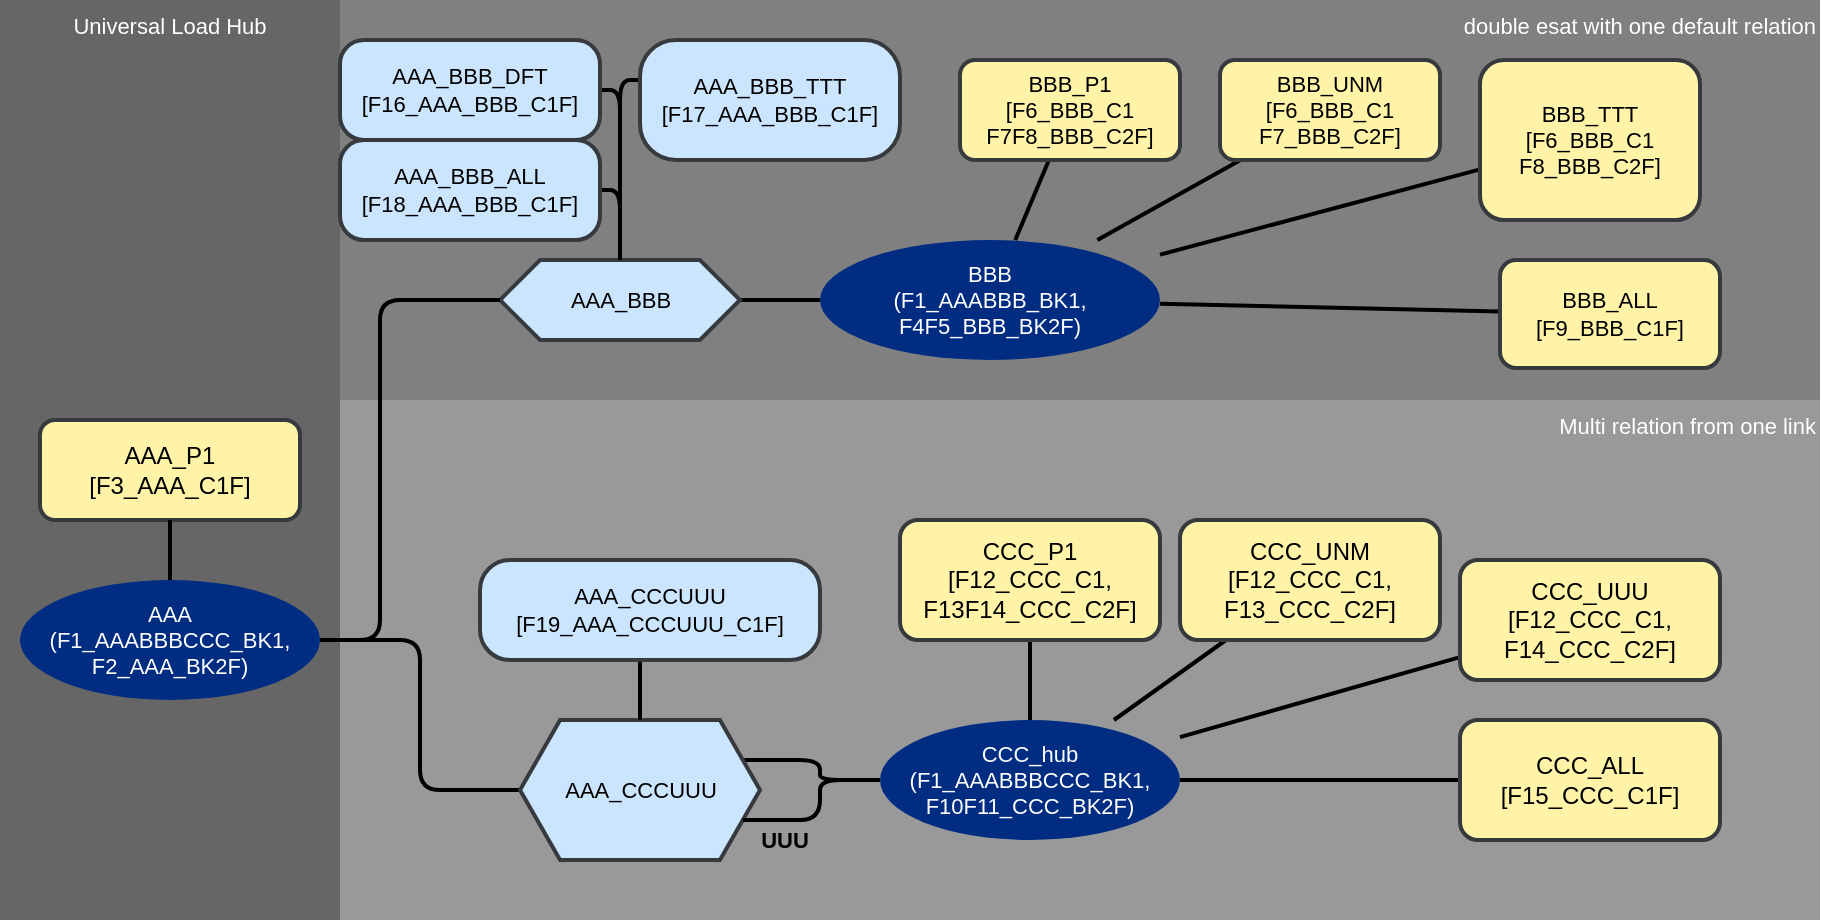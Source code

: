 <mxfile version="21.6.1" type="device">
  <diagram name="Seite-1" id="XlhNs0TyI_9xgu4hfG8v">
    <mxGraphModel dx="1307" dy="723" grid="1" gridSize="10" guides="1" tooltips="1" connect="1" arrows="1" fold="1" page="1" pageScale="1" pageWidth="1169" pageHeight="827" math="0" shadow="0">
      <root>
        <mxCell id="0" />
        <mxCell id="4QULH8YT1BLBHV-vifYP-7" value="Areas" parent="0" />
        <mxCell id="4QULH8YT1BLBHV-vifYP-8" value="Universal Load Hub" style="rounded=0;whiteSpace=wrap;html=1;fontFamily=Helvetica;fontSize=11;fontColor=#FFFFFF;fillColor=#666666;verticalAlign=top;strokeColor=none;" parent="4QULH8YT1BLBHV-vifYP-7" vertex="1">
          <mxGeometry x="250" y="210" width="170" height="460" as="geometry" />
        </mxCell>
        <mxCell id="4QULH8YT1BLBHV-vifYP-15" value="double esat with one default relation" style="rounded=0;whiteSpace=wrap;html=1;fontFamily=Helvetica;fontSize=11;fontColor=#FFFFFF;fillColor=#808080;verticalAlign=top;align=right;strokeColor=none;" parent="4QULH8YT1BLBHV-vifYP-7" vertex="1">
          <mxGeometry x="420" y="210" width="740" height="200" as="geometry" />
        </mxCell>
        <mxCell id="4QULH8YT1BLBHV-vifYP-47" value="Multi relation from one link" style="rounded=0;whiteSpace=wrap;html=1;fontFamily=Helvetica;fontSize=11;fontColor=#FFFFFF;fillColor=#999999;verticalAlign=top;strokeColor=none;align=right;" parent="4QULH8YT1BLBHV-vifYP-7" vertex="1">
          <mxGeometry x="420" y="410" width="740" height="260" as="geometry" />
        </mxCell>
        <mxCell id="1" value="Main Model" parent="0" />
        <mxCell id="4QULH8YT1BLBHV-vifYP-16" value="BBB&lt;br&gt;(F1_AAABBB_BK1,&lt;br style=&quot;border-color: var(--border-color);&quot;&gt;F4F5_BBB_BK2F)" style="strokeWidth=2;html=1;shape=mxgraph.flowchart.start_1;whiteSpace=wrap;strokeColor=none;fontColor=#ffffff;fillColor=#002C82;fontFamily=Helvetica;fontSize=11;perimeterSpacing=0;gradientColor=none;" parent="1" vertex="1">
          <mxGeometry x="660" y="330" width="170" height="60" as="geometry" />
        </mxCell>
        <mxCell id="4QULH8YT1BLBHV-vifYP-1" value="AAA&lt;br&gt;(F1_AAABBBCCC_BK1,&lt;br&gt;F2_AAA_BK2F)" style="strokeWidth=2;html=1;shape=mxgraph.flowchart.start_1;whiteSpace=wrap;strokeColor=none;fontColor=#ffffff;fillColor=#002C82;fontFamily=Helvetica;fontSize=11;" parent="1" vertex="1">
          <mxGeometry x="260" y="500" width="150" height="60" as="geometry" />
        </mxCell>
        <mxCell id="4QULH8YT1BLBHV-vifYP-2" value="AAA_P1&lt;br&gt;[F3_AAA_C1F]" style="rounded=1;whiteSpace=wrap;html=1;strokeColor=#36393d;fillColor=#FFF3A8;strokeWidth=2;" parent="1" vertex="1">
          <mxGeometry x="270" y="420" width="130" height="50" as="geometry" />
        </mxCell>
        <mxCell id="4QULH8YT1BLBHV-vifYP-4" style="edgeStyle=orthogonalEdgeStyle;rounded=1;orthogonalLoop=1;jettySize=auto;html=1;endArrow=none;endFill=0;jumpStyle=none;strokeWidth=2;" parent="1" source="4QULH8YT1BLBHV-vifYP-2" target="4QULH8YT1BLBHV-vifYP-1" edge="1">
          <mxGeometry relative="1" as="geometry">
            <mxPoint x="70" y="240" as="sourcePoint" />
            <mxPoint x="160" y="380" as="targetPoint" />
          </mxGeometry>
        </mxCell>
        <mxCell id="4QULH8YT1BLBHV-vifYP-17" style="edgeStyle=orthogonalEdgeStyle;shape=connector;rounded=1;jumpStyle=none;orthogonalLoop=1;jettySize=auto;html=1;labelBackgroundColor=default;strokeColor=default;strokeWidth=2;fontFamily=Helvetica;fontSize=11;fontColor=default;endArrow=none;endFill=0;" parent="1" source="4QULH8YT1BLBHV-vifYP-18" target="4QULH8YT1BLBHV-vifYP-16" edge="1">
          <mxGeometry relative="1" as="geometry">
            <mxPoint x="660" y="330" as="targetPoint" />
          </mxGeometry>
        </mxCell>
        <mxCell id="4QULH8YT1BLBHV-vifYP-18" value="AAA_BBB" style="verticalLabelPosition=middle;verticalAlign=middle;html=1;shape=hexagon;perimeter=hexagonPerimeter2;arcSize=6;size=0.167;fillColor=#cce5ff;strokeColor=#36393d;strokeWidth=2;fontFamily=Helvetica;fontSize=11;fontColor=default;labelPosition=center;align=center;" parent="1" vertex="1">
          <mxGeometry x="500" y="340" width="120" height="40" as="geometry" />
        </mxCell>
        <mxCell id="4QULH8YT1BLBHV-vifYP-19" style="edgeStyle=orthogonalEdgeStyle;shape=connector;rounded=1;jumpStyle=none;orthogonalLoop=1;jettySize=auto;html=1;labelBackgroundColor=default;strokeColor=default;strokeWidth=2;fontFamily=Helvetica;fontSize=11;fontColor=default;endArrow=none;endFill=0;exitX=1;exitY=0.5;exitDx=0;exitDy=0;exitPerimeter=0;" parent="1" source="4QULH8YT1BLBHV-vifYP-1" target="4QULH8YT1BLBHV-vifYP-18" edge="1">
          <mxGeometry relative="1" as="geometry">
            <mxPoint x="450" y="330" as="sourcePoint" />
            <Array as="points">
              <mxPoint x="440" y="530" />
              <mxPoint x="440" y="360" />
            </Array>
          </mxGeometry>
        </mxCell>
        <mxCell id="4QULH8YT1BLBHV-vifYP-22" style="edgeStyle=orthogonalEdgeStyle;shape=connector;rounded=1;jumpStyle=none;orthogonalLoop=1;jettySize=auto;html=1;labelBackgroundColor=default;strokeColor=default;strokeWidth=2;fontFamily=Helvetica;fontSize=11;fontColor=default;endArrow=none;endFill=0;" parent="1" source="4QULH8YT1BLBHV-vifYP-21" target="4QULH8YT1BLBHV-vifYP-18" edge="1">
          <mxGeometry relative="1" as="geometry">
            <Array as="points">
              <mxPoint x="560" y="255" />
            </Array>
          </mxGeometry>
        </mxCell>
        <mxCell id="4QULH8YT1BLBHV-vifYP-21" value="AAA_BBB_DFT&lt;br&gt;[F16_AAA_BBB_C1F]" style="rounded=1;whiteSpace=wrap;html=1;strokeColor=#36393d;fillColor=#cce5ff;strokeWidth=2;fontSize=11;arcSize=24;" parent="1" vertex="1">
          <mxGeometry x="420" y="230" width="130" height="50" as="geometry" />
        </mxCell>
        <mxCell id="4QULH8YT1BLBHV-vifYP-25" style="shape=connector;rounded=1;jumpStyle=none;orthogonalLoop=1;jettySize=auto;html=1;labelBackgroundColor=default;strokeColor=default;strokeWidth=2;fontFamily=Helvetica;fontSize=11;fontColor=default;endArrow=none;endFill=0;edgeStyle=orthogonalEdgeStyle;" parent="1" source="4QULH8YT1BLBHV-vifYP-23" target="4QULH8YT1BLBHV-vifYP-18" edge="1">
          <mxGeometry relative="1" as="geometry">
            <Array as="points">
              <mxPoint x="560" y="250" />
            </Array>
          </mxGeometry>
        </mxCell>
        <mxCell id="4QULH8YT1BLBHV-vifYP-23" value="AAA_BBB_TTT&lt;br&gt;[F17_AAA_BBB_C1F]" style="rounded=1;whiteSpace=wrap;html=1;strokeColor=#36393d;fillColor=#cce5ff;strokeWidth=2;fontSize=11;arcSize=30;" parent="1" vertex="1">
          <mxGeometry x="570" y="230" width="130" height="60" as="geometry" />
        </mxCell>
        <mxCell id="4QULH8YT1BLBHV-vifYP-43" value="" style="edgeStyle=orthogonalEdgeStyle;shape=connector;rounded=1;jumpStyle=none;orthogonalLoop=1;jettySize=auto;html=1;entryX=0;entryY=0.5;entryDx=0;entryDy=0;entryPerimeter=0;labelBackgroundColor=none;strokeColor=default;strokeWidth=2;fontFamily=Helvetica;fontSize=11;fontColor=default;endArrow=none;endFill=0;exitX=1;exitY=0.25;exitDx=0;exitDy=0;fontStyle=1" parent="1" source="4QULH8YT1BLBHV-vifYP-40" target="4QULH8YT1BLBHV-vifYP-41" edge="1">
          <mxGeometry x="-0.463" y="10" relative="1" as="geometry">
            <mxPoint as="offset" />
          </mxGeometry>
        </mxCell>
        <mxCell id="4QULH8YT1BLBHV-vifYP-45" style="edgeStyle=orthogonalEdgeStyle;shape=connector;rounded=1;jumpStyle=none;orthogonalLoop=1;jettySize=auto;html=1;labelBackgroundColor=default;strokeColor=default;strokeWidth=2;fontFamily=Helvetica;fontSize=11;fontColor=default;endArrow=none;endFill=0;entryX=1;entryY=0.5;entryDx=0;entryDy=0;entryPerimeter=0;elbow=vertical;" parent="1" source="4QULH8YT1BLBHV-vifYP-40" target="4QULH8YT1BLBHV-vifYP-1" edge="1">
          <mxGeometry relative="1" as="geometry">
            <mxPoint x="452.86" y="640" as="targetPoint" />
          </mxGeometry>
        </mxCell>
        <mxCell id="4QULH8YT1BLBHV-vifYP-40" value="AAA_CCCUUU" style="verticalLabelPosition=middle;verticalAlign=middle;html=1;shape=hexagon;perimeter=hexagonPerimeter2;arcSize=6;size=0.167;fillColor=#cce5ff;strokeColor=#36393d;strokeWidth=2;fontFamily=Helvetica;fontSize=11;fontColor=default;labelPosition=center;align=center;" parent="1" vertex="1">
          <mxGeometry x="510" y="570" width="120" height="70" as="geometry" />
        </mxCell>
        <mxCell id="4QULH8YT1BLBHV-vifYP-41" value="CCC_hub&lt;br&gt;(F1_AAABBBCCC_BK1,&lt;br&gt;F10F11_CCC_BK2F)" style="strokeWidth=2;html=1;shape=mxgraph.flowchart.start_1;whiteSpace=wrap;strokeColor=none;fontColor=#ffffff;fillColor=#002C82;fontFamily=Helvetica;fontSize=11;" parent="1" vertex="1">
          <mxGeometry x="690" y="570" width="150" height="60" as="geometry" />
        </mxCell>
        <mxCell id="n3daLleqbwvh_uXPeiJ--5" style="edgeStyle=orthogonalEdgeStyle;shape=connector;rounded=1;jumpStyle=none;orthogonalLoop=1;jettySize=auto;html=1;entryX=0;entryY=0.5;entryDx=0;entryDy=0;entryPerimeter=0;labelBackgroundColor=default;strokeColor=default;strokeWidth=2;fontFamily=Helvetica;fontSize=11;fontColor=default;endArrow=none;endFill=0;exitX=1;exitY=0.75;exitDx=0;exitDy=0;" parent="1" source="4QULH8YT1BLBHV-vifYP-40" target="4QULH8YT1BLBHV-vifYP-41" edge="1">
          <mxGeometry relative="1" as="geometry">
            <mxPoint x="634" y="570" as="sourcePoint" />
            <mxPoint x="720" y="580" as="targetPoint" />
          </mxGeometry>
        </mxCell>
        <mxCell id="n3daLleqbwvh_uXPeiJ--6" value="UUU" style="edgeLabel;html=1;align=center;verticalAlign=middle;resizable=0;points=[];fontSize=11;fontFamily=Helvetica;fontColor=default;labelBackgroundColor=none;fontStyle=1" parent="n3daLleqbwvh_uXPeiJ--5" vertex="1" connectable="0">
          <mxGeometry x="-0.334" relative="1" as="geometry">
            <mxPoint x="-9" y="10" as="offset" />
          </mxGeometry>
        </mxCell>
        <mxCell id="n3daLleqbwvh_uXPeiJ--10" style="edgeStyle=none;shape=connector;rounded=1;jumpStyle=none;orthogonalLoop=1;jettySize=auto;html=1;labelBackgroundColor=default;strokeColor=default;strokeWidth=2;fontFamily=Helvetica;fontSize=11;fontColor=default;endArrow=none;endFill=0;entryX=0.5;entryY=0;entryDx=0;entryDy=0;entryPerimeter=0;" parent="1" source="n3daLleqbwvh_uXPeiJ--9" target="4QULH8YT1BLBHV-vifYP-41" edge="1">
          <mxGeometry relative="1" as="geometry" />
        </mxCell>
        <mxCell id="n3daLleqbwvh_uXPeiJ--9" value="CCC_P1&lt;br&gt;[F12_CCC_C1,&lt;br&gt;F13F14_CCC_C2F]" style="rounded=1;whiteSpace=wrap;html=1;strokeColor=#36393d;fillColor=#FFF3A8;strokeWidth=2;" parent="1" vertex="1">
          <mxGeometry x="700" y="470" width="130" height="60" as="geometry" />
        </mxCell>
        <mxCell id="zSbgkhFZUvIbDj1bJJ0y-4" style="shape=connector;rounded=1;jumpStyle=none;orthogonalLoop=1;jettySize=auto;html=1;labelBackgroundColor=default;strokeColor=default;strokeWidth=2;fontFamily=Helvetica;fontSize=11;fontColor=default;endArrow=none;endFill=0;" parent="1" source="zSbgkhFZUvIbDj1bJJ0y-3" target="4QULH8YT1BLBHV-vifYP-16" edge="1">
          <mxGeometry relative="1" as="geometry" />
        </mxCell>
        <mxCell id="zSbgkhFZUvIbDj1bJJ0y-3" value="BBB_P1&lt;br style=&quot;font-size: 11px;&quot;&gt;[F6_BBB_C1&lt;br&gt;F7F8_BBB_C2F]" style="rounded=1;whiteSpace=wrap;html=1;strokeColor=#36393d;fillColor=#FFF3A8;strokeWidth=2;fontSize=11;arcSize=15;" parent="1" vertex="1">
          <mxGeometry x="730" y="240" width="110" height="50" as="geometry" />
        </mxCell>
        <mxCell id="zGftAtn7GIM-48s_f8xC-2" style="edgeStyle=elbowEdgeStyle;shape=connector;rounded=1;jumpStyle=none;orthogonalLoop=1;jettySize=auto;html=1;labelBackgroundColor=default;strokeColor=default;strokeWidth=2;fontFamily=Helvetica;fontSize=11;fontColor=default;endArrow=none;endFill=0;" edge="1" parent="1" source="zGftAtn7GIM-48s_f8xC-1" target="4QULH8YT1BLBHV-vifYP-40">
          <mxGeometry relative="1" as="geometry" />
        </mxCell>
        <mxCell id="zGftAtn7GIM-48s_f8xC-1" value="AAA_CCCUUU&lt;br&gt;[F19_AAA_CCCUUU_C1F]" style="rounded=1;whiteSpace=wrap;html=1;strokeColor=#36393d;fillColor=#cce5ff;strokeWidth=2;fontSize=11;arcSize=30;" vertex="1" parent="1">
          <mxGeometry x="490" y="490" width="170" height="50" as="geometry" />
        </mxCell>
        <mxCell id="zGftAtn7GIM-48s_f8xC-7" style="edgeStyle=none;shape=connector;rounded=1;jumpStyle=none;orthogonalLoop=1;jettySize=auto;html=1;labelBackgroundColor=default;strokeColor=default;strokeWidth=2;fontFamily=Helvetica;fontSize=11;fontColor=default;endArrow=none;endFill=0;" edge="1" parent="1" source="zGftAtn7GIM-48s_f8xC-6" target="4QULH8YT1BLBHV-vifYP-16">
          <mxGeometry relative="1" as="geometry" />
        </mxCell>
        <mxCell id="zGftAtn7GIM-48s_f8xC-6" value="BBB_UNM&lt;br style=&quot;font-size: 11px;&quot;&gt;[F6_BBB_C1&lt;br&gt;F7_BBB_C2F]" style="rounded=1;whiteSpace=wrap;html=1;strokeColor=#36393d;fillColor=#FFF3A8;strokeWidth=2;fontSize=11;arcSize=15;" vertex="1" parent="1">
          <mxGeometry x="860" y="240" width="110" height="50" as="geometry" />
        </mxCell>
        <mxCell id="zGftAtn7GIM-48s_f8xC-9" style="edgeStyle=none;shape=connector;rounded=1;jumpStyle=none;orthogonalLoop=1;jettySize=auto;html=1;labelBackgroundColor=default;strokeColor=default;strokeWidth=2;fontFamily=Helvetica;fontSize=11;fontColor=default;endArrow=none;endFill=0;" edge="1" parent="1" source="zGftAtn7GIM-48s_f8xC-8" target="4QULH8YT1BLBHV-vifYP-16">
          <mxGeometry relative="1" as="geometry" />
        </mxCell>
        <mxCell id="zGftAtn7GIM-48s_f8xC-8" value="BBB_TTT&lt;br style=&quot;font-size: 11px;&quot;&gt;[F6_BBB_C1&lt;br&gt;F8_BBB_C2F]" style="rounded=1;whiteSpace=wrap;html=1;strokeColor=#36393d;fillColor=#FFF3A8;strokeWidth=2;fontSize=11;arcSize=15;" vertex="1" parent="1">
          <mxGeometry x="990" y="240" width="110" height="80" as="geometry" />
        </mxCell>
        <mxCell id="zGftAtn7GIM-48s_f8xC-11" style="edgeStyle=none;shape=connector;rounded=1;jumpStyle=none;orthogonalLoop=1;jettySize=auto;html=1;labelBackgroundColor=default;strokeColor=default;strokeWidth=2;fontFamily=Helvetica;fontSize=11;fontColor=default;endArrow=none;endFill=0;" edge="1" parent="1" source="zGftAtn7GIM-48s_f8xC-10" target="4QULH8YT1BLBHV-vifYP-16">
          <mxGeometry relative="1" as="geometry" />
        </mxCell>
        <mxCell id="zGftAtn7GIM-48s_f8xC-10" value="BBB_ALL&lt;br style=&quot;font-size: 11px;&quot;&gt;[F9_BBB_C1F]" style="rounded=1;whiteSpace=wrap;html=1;strokeColor=#36393d;fillColor=#FFF3A8;strokeWidth=2;fontSize=11;arcSize=15;" vertex="1" parent="1">
          <mxGeometry x="1000" y="340" width="110" height="54" as="geometry" />
        </mxCell>
        <mxCell id="zGftAtn7GIM-48s_f8xC-15" style="edgeStyle=none;shape=connector;rounded=1;jumpStyle=none;orthogonalLoop=1;jettySize=auto;html=1;labelBackgroundColor=default;strokeColor=default;strokeWidth=2;fontFamily=Helvetica;fontSize=11;fontColor=default;endArrow=none;endFill=0;" edge="1" parent="1" source="zGftAtn7GIM-48s_f8xC-12" target="4QULH8YT1BLBHV-vifYP-41">
          <mxGeometry relative="1" as="geometry" />
        </mxCell>
        <mxCell id="zGftAtn7GIM-48s_f8xC-12" value="CCC_UNM&lt;br&gt;[F12_CCC_C1,&lt;br&gt;F13_CCC_C2F]" style="rounded=1;whiteSpace=wrap;html=1;strokeColor=#36393d;fillColor=#FFF3A8;strokeWidth=2;" vertex="1" parent="1">
          <mxGeometry x="840" y="470" width="130" height="60" as="geometry" />
        </mxCell>
        <mxCell id="zGftAtn7GIM-48s_f8xC-16" style="edgeStyle=none;shape=connector;rounded=1;jumpStyle=none;orthogonalLoop=1;jettySize=auto;html=1;labelBackgroundColor=default;strokeColor=default;strokeWidth=2;fontFamily=Helvetica;fontSize=11;fontColor=default;endArrow=none;endFill=0;endSize=0;startSize=0;jumpSize=0;" edge="1" parent="1" source="zGftAtn7GIM-48s_f8xC-13" target="4QULH8YT1BLBHV-vifYP-41">
          <mxGeometry relative="1" as="geometry" />
        </mxCell>
        <mxCell id="zGftAtn7GIM-48s_f8xC-13" value="CCC_UUU&lt;br&gt;[F12_CCC_C1,&lt;br&gt;F14_CCC_C2F]" style="rounded=1;whiteSpace=wrap;html=1;strokeColor=#36393d;fillColor=#FFF3A8;strokeWidth=2;" vertex="1" parent="1">
          <mxGeometry x="980" y="490" width="130" height="60" as="geometry" />
        </mxCell>
        <mxCell id="zGftAtn7GIM-48s_f8xC-17" style="edgeStyle=none;shape=connector;rounded=1;jumpStyle=none;orthogonalLoop=1;jettySize=auto;html=1;labelBackgroundColor=default;strokeColor=default;strokeWidth=2;fontFamily=Helvetica;fontSize=11;fontColor=default;endArrow=none;endFill=0;endSize=4;" edge="1" parent="1" source="zGftAtn7GIM-48s_f8xC-14" target="4QULH8YT1BLBHV-vifYP-41">
          <mxGeometry relative="1" as="geometry" />
        </mxCell>
        <mxCell id="zGftAtn7GIM-48s_f8xC-14" value="CCC_ALL&lt;br&gt;[F15_CCC_C1F]" style="rounded=1;whiteSpace=wrap;html=1;strokeColor=#36393d;fillColor=#FFF3A8;strokeWidth=2;" vertex="1" parent="1">
          <mxGeometry x="980" y="570" width="130" height="60" as="geometry" />
        </mxCell>
        <mxCell id="zGftAtn7GIM-48s_f8xC-19" style="edgeStyle=orthogonalEdgeStyle;shape=connector;rounded=1;jumpStyle=none;orthogonalLoop=1;jettySize=auto;html=1;entryX=0.5;entryY=0;entryDx=0;entryDy=0;labelBackgroundColor=default;strokeColor=default;strokeWidth=2;fontFamily=Helvetica;fontSize=11;fontColor=default;endArrow=none;endFill=0;" edge="1" parent="1" source="zGftAtn7GIM-48s_f8xC-18" target="4QULH8YT1BLBHV-vifYP-18">
          <mxGeometry relative="1" as="geometry">
            <Array as="points">
              <mxPoint x="560" y="305" />
            </Array>
          </mxGeometry>
        </mxCell>
        <mxCell id="zGftAtn7GIM-48s_f8xC-18" value="AAA_BBB_ALL&lt;br&gt;[F18_AAA_BBB_C1F]" style="rounded=1;whiteSpace=wrap;html=1;strokeColor=#36393d;fillColor=#cce5ff;strokeWidth=2;fontSize=11;arcSize=24;" vertex="1" parent="1">
          <mxGeometry x="420" y="280" width="130" height="50" as="geometry" />
        </mxCell>
      </root>
    </mxGraphModel>
  </diagram>
</mxfile>
